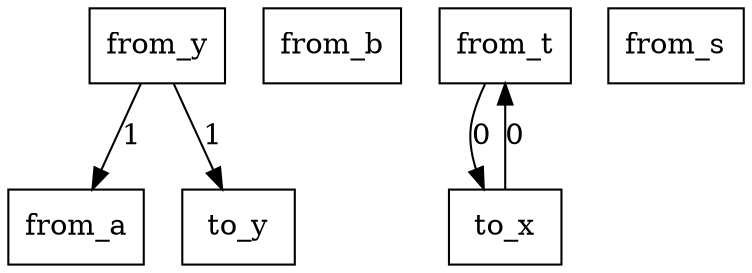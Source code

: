 digraph {
    graph [rankdir=TB
          ,bgcolor=transparent];
    node [shape=box
         ,fillcolor=white
         ,style=filled];
    0 [label=<from_a>];
    1 [label=<from_b>];
    2 [label=<from_t>];
    3 [label=<from_s>];
    4 [label=<from_y>];
    5 [label=<to_x>];
    6 [label=<to_y>];
    2 -> 5 [label=0];
    4 -> 0 [label=1];
    4 -> 6 [label=1];
    5 -> 2 [label=0];
}